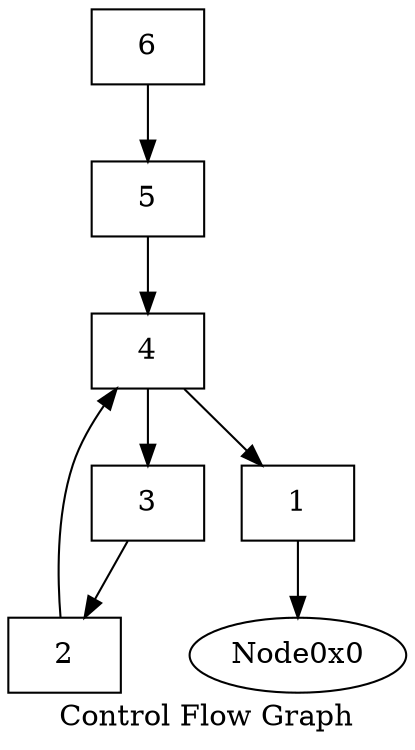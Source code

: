 digraph "Control Flow Graph" {
    label="Control Flow Graph"

    Node0x1 [shape=record,label="{1}"];
    Node0x1 -> Node0x0
    Node0x2 [shape=record,label="{2}"];
    Node0x2 -> Node0x4
    Node0x3 [shape=record,label="{3}"];
    Node0x3 -> Node0x2
    Node0x4 [shape=record,label="{4}"];
    Node0x4 -> Node0x3
    Node0x4 -> Node0x1
    Node0x5 [shape=record,label="{5}"];
    Node0x5 -> Node0x4
    Node0x6 [shape=record,label="{6}"];
    Node0x6 -> Node0x5
}
